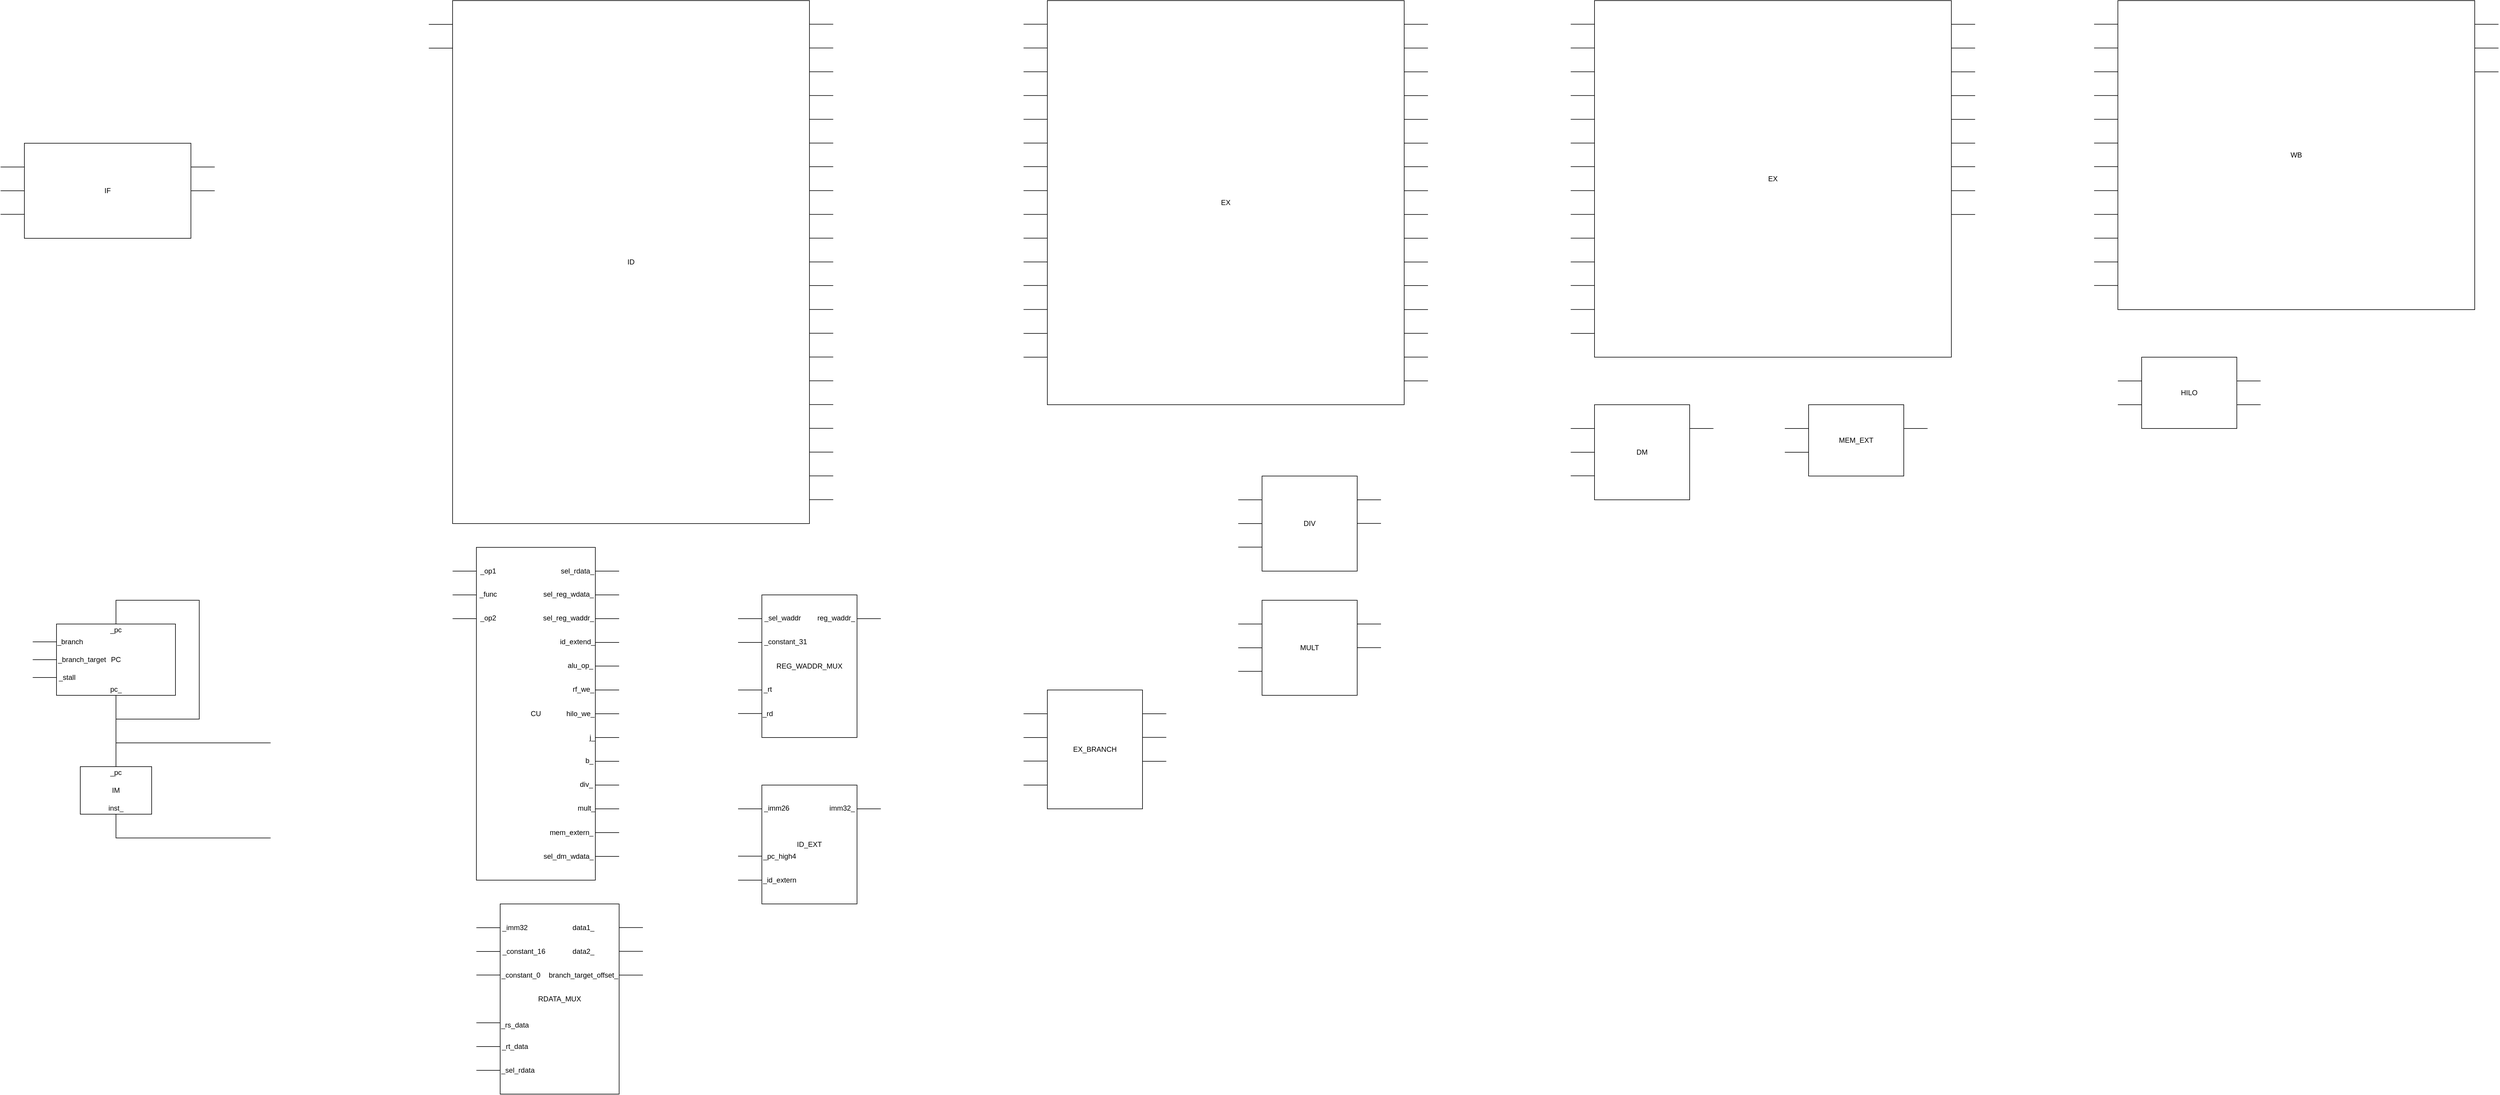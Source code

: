 <mxfile version="13.8.8" type="github"><diagram id="tMcQ2oyXICmmnyAeohTg" name="第 1 页"><mxGraphModel dx="3555" dy="2013" grid="1" gridSize="10" guides="1" tooltips="1" connect="1" arrows="1" fold="1" page="1" pageScale="1" pageWidth="827" pageHeight="1169" math="0" shadow="0"><root><mxCell id="0"/><mxCell id="1" parent="0"/><mxCell id="VwapOLV4gGoB3jgHGufy-1" value="PC" style="rounded=0;whiteSpace=wrap;html=1;" parent="1" vertex="1"><mxGeometry x="134" y="1089" width="200" height="120" as="geometry"/></mxCell><mxCell id="VwapOLV4gGoB3jgHGufy-2" value="" style="endArrow=none;html=1;entryX=0;entryY=0.25;entryDx=0;entryDy=0;" parent="1" target="VwapOLV4gGoB3jgHGufy-1" edge="1"><mxGeometry width="50" height="50" relative="1" as="geometry"><mxPoint x="94" y="1119" as="sourcePoint"/><mxPoint x="124" y="1119" as="targetPoint"/></mxGeometry></mxCell><mxCell id="VwapOLV4gGoB3jgHGufy-3" value="" style="endArrow=none;html=1;entryX=0;entryY=0.5;entryDx=0;entryDy=0;" parent="1" target="VwapOLV4gGoB3jgHGufy-1" edge="1"><mxGeometry width="50" height="50" relative="1" as="geometry"><mxPoint x="94" y="1149" as="sourcePoint"/><mxPoint x="134" y="1151.5" as="targetPoint"/></mxGeometry></mxCell><mxCell id="VwapOLV4gGoB3jgHGufy-4" value="" style="endArrow=none;html=1;entryX=0;entryY=0.75;entryDx=0;entryDy=0;" parent="1" target="VwapOLV4gGoB3jgHGufy-1" edge="1"><mxGeometry width="50" height="50" relative="1" as="geometry"><mxPoint x="94" y="1179" as="sourcePoint"/><mxPoint x="144" y="1161.5" as="targetPoint"/></mxGeometry></mxCell><mxCell id="VwapOLV4gGoB3jgHGufy-5" value="" style="endArrow=none;html=1;entryX=0.5;entryY=0;entryDx=0;entryDy=0;exitX=0.5;exitY=1;exitDx=0;exitDy=0;rounded=0;" parent="1" source="VwapOLV4gGoB3jgHGufy-1" target="VwapOLV4gGoB3jgHGufy-1" edge="1"><mxGeometry width="50" height="50" relative="1" as="geometry"><mxPoint x="114" y="1172" as="sourcePoint"/><mxPoint x="154" y="1171.5" as="targetPoint"/><Array as="points"><mxPoint x="234" y="1249"/><mxPoint x="374" y="1249"/><mxPoint x="374" y="1049"/><mxPoint x="234" y="1049"/></Array></mxGeometry></mxCell><mxCell id="VwapOLV4gGoB3jgHGufy-6" value="" style="endArrow=none;html=1;entryX=0.5;entryY=1;entryDx=0;entryDy=0;exitX=0.5;exitY=0;exitDx=0;exitDy=0;" parent="1" source="VwapOLV4gGoB3jgHGufy-7" target="VwapOLV4gGoB3jgHGufy-1" edge="1"><mxGeometry width="50" height="50" relative="1" as="geometry"><mxPoint x="229" y="1329" as="sourcePoint"/><mxPoint x="234" y="1209" as="targetPoint"/></mxGeometry></mxCell><mxCell id="VwapOLV4gGoB3jgHGufy-7" value="IM" style="rounded=0;whiteSpace=wrap;html=1;" parent="1" vertex="1"><mxGeometry x="174" y="1329" width="120" height="80" as="geometry"/></mxCell><mxCell id="VwapOLV4gGoB3jgHGufy-8" value="" style="endArrow=none;html=1;" parent="1" edge="1"><mxGeometry width="50" height="50" relative="1" as="geometry"><mxPoint x="234" y="1289" as="sourcePoint"/><mxPoint x="494" y="1289" as="targetPoint"/></mxGeometry></mxCell><mxCell id="VwapOLV4gGoB3jgHGufy-9" value="" style="endArrow=none;html=1;exitX=0.5;exitY=1;exitDx=0;exitDy=0;rounded=0;" parent="1" source="VwapOLV4gGoB3jgHGufy-7" edge="1"><mxGeometry width="50" height="50" relative="1" as="geometry"><mxPoint x="230" y="1391" as="sourcePoint"/><mxPoint x="494" y="1449" as="targetPoint"/><Array as="points"><mxPoint x="234" y="1449"/></Array></mxGeometry></mxCell><mxCell id="VwapOLV4gGoB3jgHGufy-10" value="ID" style="rounded=0;whiteSpace=wrap;html=1;" parent="1" vertex="1"><mxGeometry x="800" y="40" width="600" height="880" as="geometry"/></mxCell><mxCell id="VwapOLV4gGoB3jgHGufy-11" value="" style="endArrow=none;html=1;" parent="1" edge="1"><mxGeometry width="50" height="50" relative="1" as="geometry"><mxPoint x="1440" y="119.8" as="sourcePoint"/><mxPoint x="1400" y="119.8" as="targetPoint"/></mxGeometry></mxCell><mxCell id="VwapOLV4gGoB3jgHGufy-12" value="" style="endArrow=none;html=1;" parent="1" edge="1"><mxGeometry width="50" height="50" relative="1" as="geometry"><mxPoint x="1440" y="79.8" as="sourcePoint"/><mxPoint x="1400" y="79.8" as="targetPoint"/></mxGeometry></mxCell><mxCell id="VwapOLV4gGoB3jgHGufy-13" value="" style="endArrow=none;html=1;" parent="1" edge="1"><mxGeometry width="50" height="50" relative="1" as="geometry"><mxPoint x="1440" y="159.8" as="sourcePoint"/><mxPoint x="1400" y="159.8" as="targetPoint"/></mxGeometry></mxCell><mxCell id="VwapOLV4gGoB3jgHGufy-14" value="" style="endArrow=none;html=1;" parent="1" edge="1"><mxGeometry width="50" height="50" relative="1" as="geometry"><mxPoint x="1440" y="199.8" as="sourcePoint"/><mxPoint x="1400" y="199.8" as="targetPoint"/></mxGeometry></mxCell><mxCell id="VwapOLV4gGoB3jgHGufy-15" value="" style="endArrow=none;html=1;" parent="1" edge="1"><mxGeometry width="50" height="50" relative="1" as="geometry"><mxPoint x="1440" y="239.8" as="sourcePoint"/><mxPoint x="1400" y="239.8" as="targetPoint"/></mxGeometry></mxCell><mxCell id="VwapOLV4gGoB3jgHGufy-16" value="" style="endArrow=none;html=1;" parent="1" edge="1"><mxGeometry width="50" height="50" relative="1" as="geometry"><mxPoint x="1440" y="279.8" as="sourcePoint"/><mxPoint x="1400" y="279.8" as="targetPoint"/></mxGeometry></mxCell><mxCell id="VwapOLV4gGoB3jgHGufy-17" value="" style="endArrow=none;html=1;" parent="1" edge="1"><mxGeometry width="50" height="50" relative="1" as="geometry"><mxPoint x="1440" y="319.51" as="sourcePoint"/><mxPoint x="1400" y="319.51" as="targetPoint"/></mxGeometry></mxCell><mxCell id="VwapOLV4gGoB3jgHGufy-18" value="" style="endArrow=none;html=1;" parent="1" edge="1"><mxGeometry width="50" height="50" relative="1" as="geometry"><mxPoint x="1440" y="359.8" as="sourcePoint"/><mxPoint x="1400" y="359.8" as="targetPoint"/></mxGeometry></mxCell><mxCell id="VwapOLV4gGoB3jgHGufy-19" value="" style="endArrow=none;html=1;" parent="1" edge="1"><mxGeometry width="50" height="50" relative="1" as="geometry"><mxPoint x="1440" y="399.8" as="sourcePoint"/><mxPoint x="1400" y="399.8" as="targetPoint"/></mxGeometry></mxCell><mxCell id="VwapOLV4gGoB3jgHGufy-20" value="" style="endArrow=none;html=1;" parent="1" edge="1"><mxGeometry width="50" height="50" relative="1" as="geometry"><mxPoint x="1440" y="439.8" as="sourcePoint"/><mxPoint x="1400" y="439.8" as="targetPoint"/></mxGeometry></mxCell><mxCell id="VwapOLV4gGoB3jgHGufy-21" value="" style="endArrow=none;html=1;" parent="1" edge="1"><mxGeometry width="50" height="50" relative="1" as="geometry"><mxPoint x="1440" y="479.8" as="sourcePoint"/><mxPoint x="1400" y="479.8" as="targetPoint"/></mxGeometry></mxCell><mxCell id="VwapOLV4gGoB3jgHGufy-22" value="" style="endArrow=none;html=1;" parent="1" edge="1"><mxGeometry width="50" height="50" relative="1" as="geometry"><mxPoint x="1440" y="519.51" as="sourcePoint"/><mxPoint x="1400" y="519.51" as="targetPoint"/></mxGeometry></mxCell><mxCell id="VwapOLV4gGoB3jgHGufy-23" value="" style="endArrow=none;html=1;" parent="1" edge="1"><mxGeometry width="50" height="50" relative="1" as="geometry"><mxPoint x="1440" y="559.8" as="sourcePoint"/><mxPoint x="1400" y="559.8" as="targetPoint"/></mxGeometry></mxCell><mxCell id="VwapOLV4gGoB3jgHGufy-24" value="" style="endArrow=none;html=1;" parent="1" edge="1"><mxGeometry width="50" height="50" relative="1" as="geometry"><mxPoint x="1440" y="599.8" as="sourcePoint"/><mxPoint x="1400" y="599.8" as="targetPoint"/></mxGeometry></mxCell><mxCell id="VwapOLV4gGoB3jgHGufy-25" value="" style="endArrow=none;html=1;" parent="1" edge="1"><mxGeometry width="50" height="50" relative="1" as="geometry"><mxPoint x="1440" y="639.8" as="sourcePoint"/><mxPoint x="1400" y="639.8" as="targetPoint"/></mxGeometry></mxCell><mxCell id="VwapOLV4gGoB3jgHGufy-26" value="" style="endArrow=none;html=1;" parent="1" edge="1"><mxGeometry width="50" height="50" relative="1" as="geometry"><mxPoint x="1440" y="679.8" as="sourcePoint"/><mxPoint x="1400" y="679.8" as="targetPoint"/></mxGeometry></mxCell><mxCell id="VwapOLV4gGoB3jgHGufy-27" value="" style="endArrow=none;html=1;" parent="1" edge="1"><mxGeometry width="50" height="50" relative="1" as="geometry"><mxPoint x="1440" y="719.8" as="sourcePoint"/><mxPoint x="1400" y="719.8" as="targetPoint"/></mxGeometry></mxCell><mxCell id="VwapOLV4gGoB3jgHGufy-28" value="" style="endArrow=none;html=1;" parent="1" edge="1"><mxGeometry width="50" height="50" relative="1" as="geometry"><mxPoint x="1440" y="759.8" as="sourcePoint"/><mxPoint x="1400" y="759.8" as="targetPoint"/></mxGeometry></mxCell><mxCell id="VwapOLV4gGoB3jgHGufy-29" value="" style="endArrow=none;html=1;" parent="1" edge="1"><mxGeometry width="50" height="50" relative="1" as="geometry"><mxPoint x="1440" y="799.8" as="sourcePoint"/><mxPoint x="1400" y="799.8" as="targetPoint"/></mxGeometry></mxCell><mxCell id="VwapOLV4gGoB3jgHGufy-30" value="" style="endArrow=none;html=1;" parent="1" edge="1"><mxGeometry width="50" height="50" relative="1" as="geometry"><mxPoint x="1440" y="879.8" as="sourcePoint"/><mxPoint x="1400" y="879.8" as="targetPoint"/></mxGeometry></mxCell><mxCell id="VwapOLV4gGoB3jgHGufy-31" value="" style="endArrow=none;html=1;" parent="1" edge="1"><mxGeometry width="50" height="50" relative="1" as="geometry"><mxPoint x="1440" y="839.8" as="sourcePoint"/><mxPoint x="1400" y="839.8" as="targetPoint"/></mxGeometry></mxCell><mxCell id="VwapOLV4gGoB3jgHGufy-32" value="" style="endArrow=none;html=1;" parent="1" edge="1"><mxGeometry width="50" height="50" relative="1" as="geometry"><mxPoint x="800" y="80.0" as="sourcePoint"/><mxPoint x="760" y="80.0" as="targetPoint"/></mxGeometry></mxCell><mxCell id="VwapOLV4gGoB3jgHGufy-33" value="" style="endArrow=none;html=1;" parent="1" edge="1"><mxGeometry width="50" height="50" relative="1" as="geometry"><mxPoint x="800" y="120.0" as="sourcePoint"/><mxPoint x="760" y="120.0" as="targetPoint"/></mxGeometry></mxCell><mxCell id="VwapOLV4gGoB3jgHGufy-34" value="CU" style="rounded=0;whiteSpace=wrap;html=1;" parent="1" vertex="1"><mxGeometry x="840" y="960" width="200" height="560" as="geometry"/></mxCell><mxCell id="VwapOLV4gGoB3jgHGufy-35" value="" style="endArrow=none;html=1;" parent="1" edge="1"><mxGeometry width="50" height="50" relative="1" as="geometry"><mxPoint x="1080" y="1000.0" as="sourcePoint"/><mxPoint x="1040" y="1000.0" as="targetPoint"/></mxGeometry></mxCell><mxCell id="VwapOLV4gGoB3jgHGufy-36" value="" style="endArrow=none;html=1;" parent="1" edge="1"><mxGeometry width="50" height="50" relative="1" as="geometry"><mxPoint x="840" y="1000.0" as="sourcePoint"/><mxPoint x="800" y="1000.0" as="targetPoint"/></mxGeometry></mxCell><mxCell id="VwapOLV4gGoB3jgHGufy-37" value="" style="endArrow=none;html=1;" parent="1" edge="1"><mxGeometry width="50" height="50" relative="1" as="geometry"><mxPoint x="840" y="1040.0" as="sourcePoint"/><mxPoint x="800" y="1040.0" as="targetPoint"/></mxGeometry></mxCell><mxCell id="VwapOLV4gGoB3jgHGufy-38" value="" style="endArrow=none;html=1;" parent="1" edge="1"><mxGeometry width="50" height="50" relative="1" as="geometry"><mxPoint x="840" y="1080.0" as="sourcePoint"/><mxPoint x="800" y="1080.0" as="targetPoint"/></mxGeometry></mxCell><mxCell id="VwapOLV4gGoB3jgHGufy-39" value="" style="endArrow=none;html=1;" parent="1" edge="1"><mxGeometry width="50" height="50" relative="1" as="geometry"><mxPoint x="1080" y="1040.0" as="sourcePoint"/><mxPoint x="1040" y="1040.0" as="targetPoint"/></mxGeometry></mxCell><mxCell id="VwapOLV4gGoB3jgHGufy-40" value="" style="endArrow=none;html=1;" parent="1" edge="1"><mxGeometry width="50" height="50" relative="1" as="geometry"><mxPoint x="1080" y="1080.0" as="sourcePoint"/><mxPoint x="1040" y="1080.0" as="targetPoint"/></mxGeometry></mxCell><mxCell id="VwapOLV4gGoB3jgHGufy-41" value="" style="endArrow=none;html=1;" parent="1" edge="1"><mxGeometry width="50" height="50" relative="1" as="geometry"><mxPoint x="1080" y="1120.0" as="sourcePoint"/><mxPoint x="1040" y="1120.0" as="targetPoint"/></mxGeometry></mxCell><mxCell id="VwapOLV4gGoB3jgHGufy-42" value="" style="endArrow=none;html=1;" parent="1" edge="1"><mxGeometry width="50" height="50" relative="1" as="geometry"><mxPoint x="1080" y="1159.76" as="sourcePoint"/><mxPoint x="1040" y="1159.76" as="targetPoint"/></mxGeometry></mxCell><mxCell id="VwapOLV4gGoB3jgHGufy-43" value="" style="endArrow=none;html=1;" parent="1" edge="1"><mxGeometry width="50" height="50" relative="1" as="geometry"><mxPoint x="1080" y="1200.0" as="sourcePoint"/><mxPoint x="1040" y="1200.0" as="targetPoint"/></mxGeometry></mxCell><mxCell id="VwapOLV4gGoB3jgHGufy-44" value="" style="endArrow=none;html=1;" parent="1" edge="1"><mxGeometry width="50" height="50" relative="1" as="geometry"><mxPoint x="1080" y="1240.0" as="sourcePoint"/><mxPoint x="1040" y="1240.0" as="targetPoint"/></mxGeometry></mxCell><mxCell id="VwapOLV4gGoB3jgHGufy-45" value="" style="endArrow=none;html=1;" parent="1" edge="1"><mxGeometry width="50" height="50" relative="1" as="geometry"><mxPoint x="1080" y="1280.0" as="sourcePoint"/><mxPoint x="1040" y="1280.0" as="targetPoint"/></mxGeometry></mxCell><mxCell id="VwapOLV4gGoB3jgHGufy-46" value="" style="endArrow=none;html=1;" parent="1" edge="1"><mxGeometry width="50" height="50" relative="1" as="geometry"><mxPoint x="1080" y="1320.0" as="sourcePoint"/><mxPoint x="1040" y="1320.0" as="targetPoint"/></mxGeometry></mxCell><mxCell id="VwapOLV4gGoB3jgHGufy-47" value="" style="endArrow=none;html=1;" parent="1" edge="1"><mxGeometry width="50" height="50" relative="1" as="geometry"><mxPoint x="1080" y="1360.0" as="sourcePoint"/><mxPoint x="1040" y="1360.0" as="targetPoint"/></mxGeometry></mxCell><mxCell id="VwapOLV4gGoB3jgHGufy-48" value="" style="endArrow=none;html=1;" parent="1" edge="1"><mxGeometry width="50" height="50" relative="1" as="geometry"><mxPoint x="1080" y="1400.0" as="sourcePoint"/><mxPoint x="1040" y="1400.0" as="targetPoint"/></mxGeometry></mxCell><mxCell id="VwapOLV4gGoB3jgHGufy-49" value="" style="endArrow=none;html=1;" parent="1" edge="1"><mxGeometry width="50" height="50" relative="1" as="geometry"><mxPoint x="1080" y="1440.0" as="sourcePoint"/><mxPoint x="1040" y="1440.0" as="targetPoint"/></mxGeometry></mxCell><mxCell id="VwapOLV4gGoB3jgHGufy-50" value="" style="endArrow=none;html=1;" parent="1" edge="1"><mxGeometry width="50" height="50" relative="1" as="geometry"><mxPoint x="1080" y="1480.0" as="sourcePoint"/><mxPoint x="1040" y="1480.0" as="targetPoint"/></mxGeometry></mxCell><mxCell id="VwapOLV4gGoB3jgHGufy-51" value="REG_WADDR_MUX" style="rounded=0;whiteSpace=wrap;html=1;" parent="1" vertex="1"><mxGeometry x="1320" y="1040" width="160" height="240" as="geometry"/></mxCell><mxCell id="VwapOLV4gGoB3jgHGufy-52" value="" style="endArrow=none;html=1;" parent="1" edge="1"><mxGeometry width="50" height="50" relative="1" as="geometry"><mxPoint x="1320" y="1080.0" as="sourcePoint"/><mxPoint x="1280" y="1080.0" as="targetPoint"/></mxGeometry></mxCell><mxCell id="VwapOLV4gGoB3jgHGufy-53" value="" style="endArrow=none;html=1;" parent="1" edge="1"><mxGeometry width="50" height="50" relative="1" as="geometry"><mxPoint x="1320" y="1200.0" as="sourcePoint"/><mxPoint x="1280" y="1200.0" as="targetPoint"/></mxGeometry></mxCell><mxCell id="VwapOLV4gGoB3jgHGufy-54" value="" style="endArrow=none;html=1;" parent="1" edge="1"><mxGeometry width="50" height="50" relative="1" as="geometry"><mxPoint x="1320" y="1239.66" as="sourcePoint"/><mxPoint x="1280" y="1239.66" as="targetPoint"/></mxGeometry></mxCell><mxCell id="VwapOLV4gGoB3jgHGufy-55" value="" style="endArrow=none;html=1;" parent="1" edge="1"><mxGeometry width="50" height="50" relative="1" as="geometry"><mxPoint x="1320" y="1120.0" as="sourcePoint"/><mxPoint x="1280" y="1120.0" as="targetPoint"/></mxGeometry></mxCell><mxCell id="VwapOLV4gGoB3jgHGufy-56" value="" style="endArrow=none;html=1;" parent="1" edge="1"><mxGeometry width="50" height="50" relative="1" as="geometry"><mxPoint x="1520" y="1080.0" as="sourcePoint"/><mxPoint x="1480" y="1080.0" as="targetPoint"/></mxGeometry></mxCell><mxCell id="VwapOLV4gGoB3jgHGufy-57" value="ID_EXT" style="rounded=0;whiteSpace=wrap;html=1;" parent="1" vertex="1"><mxGeometry x="1320" y="1360" width="160" height="200" as="geometry"/></mxCell><mxCell id="VwapOLV4gGoB3jgHGufy-58" value="" style="endArrow=none;html=1;" parent="1" edge="1"><mxGeometry width="50" height="50" relative="1" as="geometry"><mxPoint x="1320" y="1400" as="sourcePoint"/><mxPoint x="1280" y="1400" as="targetPoint"/></mxGeometry></mxCell><mxCell id="VwapOLV4gGoB3jgHGufy-59" value="" style="endArrow=none;html=1;" parent="1" edge="1"><mxGeometry width="50" height="50" relative="1" as="geometry"><mxPoint x="1320" y="1520" as="sourcePoint"/><mxPoint x="1280" y="1520" as="targetPoint"/></mxGeometry></mxCell><mxCell id="VwapOLV4gGoB3jgHGufy-60" value="" style="endArrow=none;html=1;" parent="1" edge="1"><mxGeometry width="50" height="50" relative="1" as="geometry"><mxPoint x="1320" y="1479.66" as="sourcePoint"/><mxPoint x="1280" y="1479.66" as="targetPoint"/></mxGeometry></mxCell><mxCell id="VwapOLV4gGoB3jgHGufy-61" value="" style="endArrow=none;html=1;" parent="1" edge="1"><mxGeometry width="50" height="50" relative="1" as="geometry"><mxPoint x="1520" y="1400" as="sourcePoint"/><mxPoint x="1480" y="1400" as="targetPoint"/></mxGeometry></mxCell><mxCell id="VwapOLV4gGoB3jgHGufy-62" value="RDATA_MUX" style="rounded=0;whiteSpace=wrap;html=1;" parent="1" vertex="1"><mxGeometry x="880" y="1560" width="200" height="320" as="geometry"/></mxCell><mxCell id="VwapOLV4gGoB3jgHGufy-63" value="" style="endArrow=none;html=1;" parent="1" edge="1"><mxGeometry width="50" height="50" relative="1" as="geometry"><mxPoint x="880" y="1600" as="sourcePoint"/><mxPoint x="840" y="1600" as="targetPoint"/></mxGeometry></mxCell><mxCell id="VwapOLV4gGoB3jgHGufy-64" value="" style="endArrow=none;html=1;" parent="1" edge="1"><mxGeometry width="50" height="50" relative="1" as="geometry"><mxPoint x="880" y="1679.58" as="sourcePoint"/><mxPoint x="840" y="1679.58" as="targetPoint"/></mxGeometry></mxCell><mxCell id="VwapOLV4gGoB3jgHGufy-65" value="" style="endArrow=none;html=1;" parent="1" edge="1"><mxGeometry width="50" height="50" relative="1" as="geometry"><mxPoint x="880" y="1640" as="sourcePoint"/><mxPoint x="840" y="1640" as="targetPoint"/></mxGeometry></mxCell><mxCell id="VwapOLV4gGoB3jgHGufy-66" value="" style="endArrow=none;html=1;" parent="1" edge="1"><mxGeometry width="50" height="50" relative="1" as="geometry"><mxPoint x="1120" y="1599.71" as="sourcePoint"/><mxPoint x="1080" y="1599.71" as="targetPoint"/></mxGeometry></mxCell><mxCell id="VwapOLV4gGoB3jgHGufy-68" value="" style="endArrow=none;html=1;" parent="1" edge="1"><mxGeometry width="50" height="50" relative="1" as="geometry"><mxPoint x="880" y="1760.0" as="sourcePoint"/><mxPoint x="840" y="1760.0" as="targetPoint"/></mxGeometry></mxCell><mxCell id="VwapOLV4gGoB3jgHGufy-69" value="" style="endArrow=none;html=1;" parent="1" edge="1"><mxGeometry width="50" height="50" relative="1" as="geometry"><mxPoint x="880" y="1800" as="sourcePoint"/><mxPoint x="840" y="1800" as="targetPoint"/></mxGeometry></mxCell><mxCell id="VwapOLV4gGoB3jgHGufy-70" value="" style="endArrow=none;html=1;" parent="1" edge="1"><mxGeometry width="50" height="50" relative="1" as="geometry"><mxPoint x="880" y="1840" as="sourcePoint"/><mxPoint x="840" y="1840" as="targetPoint"/></mxGeometry></mxCell><mxCell id="VwapOLV4gGoB3jgHGufy-71" value="" style="endArrow=none;html=1;" parent="1" edge="1"><mxGeometry width="50" height="50" relative="1" as="geometry"><mxPoint x="1120" y="1639.71" as="sourcePoint"/><mxPoint x="1080" y="1639.71" as="targetPoint"/></mxGeometry></mxCell><mxCell id="VwapOLV4gGoB3jgHGufy-72" value="" style="endArrow=none;html=1;" parent="1" edge="1"><mxGeometry width="50" height="50" relative="1" as="geometry"><mxPoint x="1120" y="1679.71" as="sourcePoint"/><mxPoint x="1080" y="1679.71" as="targetPoint"/></mxGeometry></mxCell><mxCell id="VwapOLV4gGoB3jgHGufy-73" value="IF" style="rounded=0;whiteSpace=wrap;html=1;" parent="1" vertex="1"><mxGeometry x="80" y="280" width="280" height="160" as="geometry"/></mxCell><mxCell id="VwapOLV4gGoB3jgHGufy-74" value="" style="endArrow=none;html=1;" parent="1" edge="1"><mxGeometry width="50" height="50" relative="1" as="geometry"><mxPoint x="80" y="320" as="sourcePoint"/><mxPoint x="40" y="320" as="targetPoint"/></mxGeometry></mxCell><mxCell id="VwapOLV4gGoB3jgHGufy-75" value="" style="endArrow=none;html=1;" parent="1" edge="1"><mxGeometry width="50" height="50" relative="1" as="geometry"><mxPoint x="80" y="399.58" as="sourcePoint"/><mxPoint x="40" y="399.58" as="targetPoint"/></mxGeometry></mxCell><mxCell id="VwapOLV4gGoB3jgHGufy-76" value="" style="endArrow=none;html=1;" parent="1" edge="1"><mxGeometry width="50" height="50" relative="1" as="geometry"><mxPoint x="80" y="360" as="sourcePoint"/><mxPoint x="40" y="360" as="targetPoint"/></mxGeometry></mxCell><mxCell id="VwapOLV4gGoB3jgHGufy-77" value="" style="endArrow=none;html=1;" parent="1" edge="1"><mxGeometry width="50" height="50" relative="1" as="geometry"><mxPoint x="400" y="320" as="sourcePoint"/><mxPoint x="360" y="320" as="targetPoint"/></mxGeometry></mxCell><mxCell id="VwapOLV4gGoB3jgHGufy-78" value="" style="endArrow=none;html=1;" parent="1" edge="1"><mxGeometry width="50" height="50" relative="1" as="geometry"><mxPoint x="400" y="360" as="sourcePoint"/><mxPoint x="360" y="360" as="targetPoint"/></mxGeometry></mxCell><mxCell id="VwapOLV4gGoB3jgHGufy-79" value="EX" style="rounded=0;whiteSpace=wrap;html=1;" parent="1" vertex="1"><mxGeometry x="1800" y="40" width="600" height="680" as="geometry"/></mxCell><mxCell id="VwapOLV4gGoB3jgHGufy-80" value="" style="endArrow=none;html=1;" parent="1" edge="1"><mxGeometry width="50" height="50" relative="1" as="geometry"><mxPoint x="2440" y="119.83" as="sourcePoint"/><mxPoint x="2400" y="119.83" as="targetPoint"/></mxGeometry></mxCell><mxCell id="VwapOLV4gGoB3jgHGufy-81" value="" style="endArrow=none;html=1;" parent="1" edge="1"><mxGeometry width="50" height="50" relative="1" as="geometry"><mxPoint x="2440" y="79.83" as="sourcePoint"/><mxPoint x="2400" y="79.83" as="targetPoint"/></mxGeometry></mxCell><mxCell id="VwapOLV4gGoB3jgHGufy-82" value="" style="endArrow=none;html=1;" parent="1" edge="1"><mxGeometry width="50" height="50" relative="1" as="geometry"><mxPoint x="2440" y="159.83" as="sourcePoint"/><mxPoint x="2400" y="159.83" as="targetPoint"/></mxGeometry></mxCell><mxCell id="VwapOLV4gGoB3jgHGufy-83" value="" style="endArrow=none;html=1;" parent="1" edge="1"><mxGeometry width="50" height="50" relative="1" as="geometry"><mxPoint x="2440" y="199.83" as="sourcePoint"/><mxPoint x="2400" y="199.83" as="targetPoint"/></mxGeometry></mxCell><mxCell id="VwapOLV4gGoB3jgHGufy-84" value="" style="endArrow=none;html=1;" parent="1" edge="1"><mxGeometry width="50" height="50" relative="1" as="geometry"><mxPoint x="2440" y="239.83" as="sourcePoint"/><mxPoint x="2400" y="239.83" as="targetPoint"/></mxGeometry></mxCell><mxCell id="VwapOLV4gGoB3jgHGufy-85" value="" style="endArrow=none;html=1;" parent="1" edge="1"><mxGeometry width="50" height="50" relative="1" as="geometry"><mxPoint x="2440" y="279.83" as="sourcePoint"/><mxPoint x="2400" y="279.83" as="targetPoint"/></mxGeometry></mxCell><mxCell id="VwapOLV4gGoB3jgHGufy-86" value="" style="endArrow=none;html=1;" parent="1" edge="1"><mxGeometry width="50" height="50" relative="1" as="geometry"><mxPoint x="2440" y="319.54" as="sourcePoint"/><mxPoint x="2400" y="319.54" as="targetPoint"/></mxGeometry></mxCell><mxCell id="VwapOLV4gGoB3jgHGufy-87" value="" style="endArrow=none;html=1;" parent="1" edge="1"><mxGeometry width="50" height="50" relative="1" as="geometry"><mxPoint x="2440" y="359.83" as="sourcePoint"/><mxPoint x="2400" y="359.83" as="targetPoint"/></mxGeometry></mxCell><mxCell id="VwapOLV4gGoB3jgHGufy-88" value="" style="endArrow=none;html=1;" parent="1" edge="1"><mxGeometry width="50" height="50" relative="1" as="geometry"><mxPoint x="2440" y="399.83" as="sourcePoint"/><mxPoint x="2400" y="399.83" as="targetPoint"/></mxGeometry></mxCell><mxCell id="VwapOLV4gGoB3jgHGufy-89" value="" style="endArrow=none;html=1;" parent="1" edge="1"><mxGeometry width="50" height="50" relative="1" as="geometry"><mxPoint x="2440" y="439.83" as="sourcePoint"/><mxPoint x="2400" y="439.83" as="targetPoint"/></mxGeometry></mxCell><mxCell id="VwapOLV4gGoB3jgHGufy-90" value="" style="endArrow=none;html=1;" parent="1" edge="1"><mxGeometry width="50" height="50" relative="1" as="geometry"><mxPoint x="2440" y="479.83" as="sourcePoint"/><mxPoint x="2400" y="479.83" as="targetPoint"/></mxGeometry></mxCell><mxCell id="VwapOLV4gGoB3jgHGufy-91" value="" style="endArrow=none;html=1;" parent="1" edge="1"><mxGeometry width="50" height="50" relative="1" as="geometry"><mxPoint x="2440" y="519.54" as="sourcePoint"/><mxPoint x="2400" y="519.54" as="targetPoint"/></mxGeometry></mxCell><mxCell id="VwapOLV4gGoB3jgHGufy-92" value="" style="endArrow=none;html=1;" parent="1" edge="1"><mxGeometry width="50" height="50" relative="1" as="geometry"><mxPoint x="2440" y="559.83" as="sourcePoint"/><mxPoint x="2400" y="559.83" as="targetPoint"/></mxGeometry></mxCell><mxCell id="VwapOLV4gGoB3jgHGufy-93" value="" style="endArrow=none;html=1;" parent="1" edge="1"><mxGeometry width="50" height="50" relative="1" as="geometry"><mxPoint x="2440" y="599.83" as="sourcePoint"/><mxPoint x="2400" y="599.83" as="targetPoint"/></mxGeometry></mxCell><mxCell id="VwapOLV4gGoB3jgHGufy-94" value="" style="endArrow=none;html=1;" parent="1" edge="1"><mxGeometry width="50" height="50" relative="1" as="geometry"><mxPoint x="2440" y="639.83" as="sourcePoint"/><mxPoint x="2400" y="639.83" as="targetPoint"/></mxGeometry></mxCell><mxCell id="VwapOLV4gGoB3jgHGufy-95" value="" style="endArrow=none;html=1;" parent="1" edge="1"><mxGeometry width="50" height="50" relative="1" as="geometry"><mxPoint x="2440" y="679.83" as="sourcePoint"/><mxPoint x="2400" y="679.83" as="targetPoint"/></mxGeometry></mxCell><mxCell id="VwapOLV4gGoB3jgHGufy-96" value="" style="endArrow=none;html=1;" parent="1" edge="1"><mxGeometry width="50" height="50" relative="1" as="geometry"><mxPoint x="1800" y="119.71" as="sourcePoint"/><mxPoint x="1760" y="119.71" as="targetPoint"/></mxGeometry></mxCell><mxCell id="VwapOLV4gGoB3jgHGufy-97" value="" style="endArrow=none;html=1;" parent="1" edge="1"><mxGeometry width="50" height="50" relative="1" as="geometry"><mxPoint x="1800" y="79.71" as="sourcePoint"/><mxPoint x="1760" y="79.71" as="targetPoint"/></mxGeometry></mxCell><mxCell id="VwapOLV4gGoB3jgHGufy-98" value="" style="endArrow=none;html=1;" parent="1" edge="1"><mxGeometry width="50" height="50" relative="1" as="geometry"><mxPoint x="1800" y="159.71" as="sourcePoint"/><mxPoint x="1760" y="159.71" as="targetPoint"/></mxGeometry></mxCell><mxCell id="VwapOLV4gGoB3jgHGufy-99" value="" style="endArrow=none;html=1;" parent="1" edge="1"><mxGeometry width="50" height="50" relative="1" as="geometry"><mxPoint x="1800" y="199.71" as="sourcePoint"/><mxPoint x="1760" y="199.71" as="targetPoint"/></mxGeometry></mxCell><mxCell id="VwapOLV4gGoB3jgHGufy-100" value="" style="endArrow=none;html=1;" parent="1" edge="1"><mxGeometry width="50" height="50" relative="1" as="geometry"><mxPoint x="1800" y="239.71" as="sourcePoint"/><mxPoint x="1760" y="239.71" as="targetPoint"/></mxGeometry></mxCell><mxCell id="VwapOLV4gGoB3jgHGufy-101" value="" style="endArrow=none;html=1;" parent="1" edge="1"><mxGeometry width="50" height="50" relative="1" as="geometry"><mxPoint x="1800" y="279.71" as="sourcePoint"/><mxPoint x="1760" y="279.71" as="targetPoint"/></mxGeometry></mxCell><mxCell id="VwapOLV4gGoB3jgHGufy-102" value="" style="endArrow=none;html=1;" parent="1" edge="1"><mxGeometry width="50" height="50" relative="1" as="geometry"><mxPoint x="1800" y="319.42" as="sourcePoint"/><mxPoint x="1760" y="319.42" as="targetPoint"/></mxGeometry></mxCell><mxCell id="VwapOLV4gGoB3jgHGufy-103" value="" style="endArrow=none;html=1;" parent="1" edge="1"><mxGeometry width="50" height="50" relative="1" as="geometry"><mxPoint x="1800" y="359.71" as="sourcePoint"/><mxPoint x="1760" y="359.71" as="targetPoint"/></mxGeometry></mxCell><mxCell id="VwapOLV4gGoB3jgHGufy-104" value="" style="endArrow=none;html=1;" parent="1" edge="1"><mxGeometry width="50" height="50" relative="1" as="geometry"><mxPoint x="1800" y="399.71" as="sourcePoint"/><mxPoint x="1760" y="399.71" as="targetPoint"/></mxGeometry></mxCell><mxCell id="VwapOLV4gGoB3jgHGufy-105" value="" style="endArrow=none;html=1;" parent="1" edge="1"><mxGeometry width="50" height="50" relative="1" as="geometry"><mxPoint x="1800" y="439.71" as="sourcePoint"/><mxPoint x="1760" y="439.71" as="targetPoint"/></mxGeometry></mxCell><mxCell id="VwapOLV4gGoB3jgHGufy-106" value="" style="endArrow=none;html=1;" parent="1" edge="1"><mxGeometry width="50" height="50" relative="1" as="geometry"><mxPoint x="1800" y="479.71" as="sourcePoint"/><mxPoint x="1760" y="479.71" as="targetPoint"/></mxGeometry></mxCell><mxCell id="VwapOLV4gGoB3jgHGufy-107" value="" style="endArrow=none;html=1;" parent="1" edge="1"><mxGeometry width="50" height="50" relative="1" as="geometry"><mxPoint x="1800" y="519.42" as="sourcePoint"/><mxPoint x="1760" y="519.42" as="targetPoint"/></mxGeometry></mxCell><mxCell id="VwapOLV4gGoB3jgHGufy-108" value="" style="endArrow=none;html=1;" parent="1" edge="1"><mxGeometry width="50" height="50" relative="1" as="geometry"><mxPoint x="1800" y="559.71" as="sourcePoint"/><mxPoint x="1760" y="559.71" as="targetPoint"/></mxGeometry></mxCell><mxCell id="VwapOLV4gGoB3jgHGufy-109" value="" style="endArrow=none;html=1;" parent="1" edge="1"><mxGeometry width="50" height="50" relative="1" as="geometry"><mxPoint x="1800" y="600.0" as="sourcePoint"/><mxPoint x="1760" y="600.0" as="targetPoint"/></mxGeometry></mxCell><mxCell id="VwapOLV4gGoB3jgHGufy-110" value="" style="endArrow=none;html=1;" parent="1" edge="1"><mxGeometry width="50" height="50" relative="1" as="geometry"><mxPoint x="1800" y="640.0" as="sourcePoint"/><mxPoint x="1760" y="640.0" as="targetPoint"/></mxGeometry></mxCell><mxCell id="VwapOLV4gGoB3jgHGufy-111" value="DM" style="rounded=0;whiteSpace=wrap;html=1;" parent="1" vertex="1"><mxGeometry x="2720" y="720" width="160" height="160" as="geometry"/></mxCell><mxCell id="VwapOLV4gGoB3jgHGufy-112" value="" style="endArrow=none;html=1;" parent="1" edge="1"><mxGeometry width="50" height="50" relative="1" as="geometry"><mxPoint x="2720" y="760" as="sourcePoint"/><mxPoint x="2680" y="760" as="targetPoint"/></mxGeometry></mxCell><mxCell id="VwapOLV4gGoB3jgHGufy-113" value="" style="endArrow=none;html=1;" parent="1" edge="1"><mxGeometry width="50" height="50" relative="1" as="geometry"><mxPoint x="2720" y="839.58" as="sourcePoint"/><mxPoint x="2680" y="839.58" as="targetPoint"/></mxGeometry></mxCell><mxCell id="VwapOLV4gGoB3jgHGufy-114" value="" style="endArrow=none;html=1;" parent="1" edge="1"><mxGeometry width="50" height="50" relative="1" as="geometry"><mxPoint x="2720" y="800" as="sourcePoint"/><mxPoint x="2680" y="800" as="targetPoint"/></mxGeometry></mxCell><mxCell id="VwapOLV4gGoB3jgHGufy-115" value="" style="endArrow=none;html=1;" parent="1" edge="1"><mxGeometry width="50" height="50" relative="1" as="geometry"><mxPoint x="2920" y="760" as="sourcePoint"/><mxPoint x="2880" y="760" as="targetPoint"/></mxGeometry></mxCell><mxCell id="VwapOLV4gGoB3jgHGufy-116" value="DIV" style="rounded=0;whiteSpace=wrap;html=1;" parent="1" vertex="1"><mxGeometry x="2161" y="840" width="160" height="160" as="geometry"/></mxCell><mxCell id="VwapOLV4gGoB3jgHGufy-117" value="" style="endArrow=none;html=1;" parent="1" edge="1"><mxGeometry width="50" height="50" relative="1" as="geometry"><mxPoint x="2161" y="880" as="sourcePoint"/><mxPoint x="2121" y="880" as="targetPoint"/></mxGeometry></mxCell><mxCell id="VwapOLV4gGoB3jgHGufy-118" value="" style="endArrow=none;html=1;" parent="1" edge="1"><mxGeometry width="50" height="50" relative="1" as="geometry"><mxPoint x="2161" y="959.58" as="sourcePoint"/><mxPoint x="2121" y="959.58" as="targetPoint"/></mxGeometry></mxCell><mxCell id="VwapOLV4gGoB3jgHGufy-119" value="" style="endArrow=none;html=1;" parent="1" edge="1"><mxGeometry width="50" height="50" relative="1" as="geometry"><mxPoint x="2161" y="920" as="sourcePoint"/><mxPoint x="2121" y="920" as="targetPoint"/></mxGeometry></mxCell><mxCell id="VwapOLV4gGoB3jgHGufy-120" value="" style="endArrow=none;html=1;" parent="1" edge="1"><mxGeometry width="50" height="50" relative="1" as="geometry"><mxPoint x="2361" y="880" as="sourcePoint"/><mxPoint x="2321" y="880" as="targetPoint"/></mxGeometry></mxCell><mxCell id="VwapOLV4gGoB3jgHGufy-121" value="" style="endArrow=none;html=1;" parent="1" edge="1"><mxGeometry width="50" height="50" relative="1" as="geometry"><mxPoint x="2361" y="919.8" as="sourcePoint"/><mxPoint x="2321" y="919.8" as="targetPoint"/></mxGeometry></mxCell><mxCell id="VwapOLV4gGoB3jgHGufy-122" value="MULT" style="rounded=0;whiteSpace=wrap;html=1;" parent="1" vertex="1"><mxGeometry x="2161" y="1049" width="160" height="160" as="geometry"/></mxCell><mxCell id="VwapOLV4gGoB3jgHGufy-123" value="" style="endArrow=none;html=1;" parent="1" edge="1"><mxGeometry width="50" height="50" relative="1" as="geometry"><mxPoint x="2161" y="1089" as="sourcePoint"/><mxPoint x="2121" y="1089" as="targetPoint"/></mxGeometry></mxCell><mxCell id="VwapOLV4gGoB3jgHGufy-124" value="" style="endArrow=none;html=1;" parent="1" edge="1"><mxGeometry width="50" height="50" relative="1" as="geometry"><mxPoint x="2161" y="1168.58" as="sourcePoint"/><mxPoint x="2121" y="1168.58" as="targetPoint"/></mxGeometry></mxCell><mxCell id="VwapOLV4gGoB3jgHGufy-125" value="" style="endArrow=none;html=1;" parent="1" edge="1"><mxGeometry width="50" height="50" relative="1" as="geometry"><mxPoint x="2161" y="1129" as="sourcePoint"/><mxPoint x="2121" y="1129" as="targetPoint"/></mxGeometry></mxCell><mxCell id="VwapOLV4gGoB3jgHGufy-126" value="" style="endArrow=none;html=1;" parent="1" edge="1"><mxGeometry width="50" height="50" relative="1" as="geometry"><mxPoint x="2361" y="1089" as="sourcePoint"/><mxPoint x="2321" y="1089" as="targetPoint"/></mxGeometry></mxCell><mxCell id="VwapOLV4gGoB3jgHGufy-127" value="" style="endArrow=none;html=1;" parent="1" edge="1"><mxGeometry width="50" height="50" relative="1" as="geometry"><mxPoint x="2361" y="1128.8" as="sourcePoint"/><mxPoint x="2321" y="1128.8" as="targetPoint"/></mxGeometry></mxCell><mxCell id="VwapOLV4gGoB3jgHGufy-128" value="EX_BRANCH" style="rounded=0;whiteSpace=wrap;html=1;" parent="1" vertex="1"><mxGeometry x="1800" y="1200" width="160" height="200" as="geometry"/></mxCell><mxCell id="VwapOLV4gGoB3jgHGufy-129" value="" style="endArrow=none;html=1;" parent="1" edge="1"><mxGeometry width="50" height="50" relative="1" as="geometry"><mxPoint x="1800" y="1240" as="sourcePoint"/><mxPoint x="1760" y="1240" as="targetPoint"/></mxGeometry></mxCell><mxCell id="VwapOLV4gGoB3jgHGufy-130" value="" style="endArrow=none;html=1;" parent="1" edge="1"><mxGeometry width="50" height="50" relative="1" as="geometry"><mxPoint x="1800" y="1319.58" as="sourcePoint"/><mxPoint x="1760" y="1319.58" as="targetPoint"/></mxGeometry></mxCell><mxCell id="VwapOLV4gGoB3jgHGufy-131" value="" style="endArrow=none;html=1;" parent="1" edge="1"><mxGeometry width="50" height="50" relative="1" as="geometry"><mxPoint x="1800" y="1280" as="sourcePoint"/><mxPoint x="1760" y="1280" as="targetPoint"/></mxGeometry></mxCell><mxCell id="VwapOLV4gGoB3jgHGufy-132" value="" style="endArrow=none;html=1;" parent="1" edge="1"><mxGeometry width="50" height="50" relative="1" as="geometry"><mxPoint x="2000" y="1240" as="sourcePoint"/><mxPoint x="1960" y="1240" as="targetPoint"/></mxGeometry></mxCell><mxCell id="VwapOLV4gGoB3jgHGufy-133" value="" style="endArrow=none;html=1;" parent="1" edge="1"><mxGeometry width="50" height="50" relative="1" as="geometry"><mxPoint x="2000" y="1279.8" as="sourcePoint"/><mxPoint x="1960" y="1279.8" as="targetPoint"/></mxGeometry></mxCell><mxCell id="VwapOLV4gGoB3jgHGufy-134" value="" style="endArrow=none;html=1;" parent="1" edge="1"><mxGeometry width="50" height="50" relative="1" as="geometry"><mxPoint x="1800" y="1360.0" as="sourcePoint"/><mxPoint x="1760" y="1360.0" as="targetPoint"/></mxGeometry></mxCell><mxCell id="VwapOLV4gGoB3jgHGufy-135" value="" style="endArrow=none;html=1;" parent="1" edge="1"><mxGeometry width="50" height="50" relative="1" as="geometry"><mxPoint x="2000" y="1320.0" as="sourcePoint"/><mxPoint x="1960" y="1320.0" as="targetPoint"/></mxGeometry></mxCell><mxCell id="VwapOLV4gGoB3jgHGufy-136" value="EX" style="rounded=0;whiteSpace=wrap;html=1;" parent="1" vertex="1"><mxGeometry x="2720" y="40" width="600" height="600" as="geometry"/></mxCell><mxCell id="VwapOLV4gGoB3jgHGufy-137" value="" style="endArrow=none;html=1;" parent="1" edge="1"><mxGeometry width="50" height="50" relative="1" as="geometry"><mxPoint x="3360" y="119.83" as="sourcePoint"/><mxPoint x="3320" y="119.83" as="targetPoint"/></mxGeometry></mxCell><mxCell id="VwapOLV4gGoB3jgHGufy-138" value="" style="endArrow=none;html=1;" parent="1" edge="1"><mxGeometry width="50" height="50" relative="1" as="geometry"><mxPoint x="3360" y="79.83" as="sourcePoint"/><mxPoint x="3320" y="79.83" as="targetPoint"/></mxGeometry></mxCell><mxCell id="VwapOLV4gGoB3jgHGufy-139" value="" style="endArrow=none;html=1;" parent="1" edge="1"><mxGeometry width="50" height="50" relative="1" as="geometry"><mxPoint x="3360" y="159.83" as="sourcePoint"/><mxPoint x="3320" y="159.83" as="targetPoint"/></mxGeometry></mxCell><mxCell id="VwapOLV4gGoB3jgHGufy-140" value="" style="endArrow=none;html=1;" parent="1" edge="1"><mxGeometry width="50" height="50" relative="1" as="geometry"><mxPoint x="3360" y="199.83" as="sourcePoint"/><mxPoint x="3320" y="199.83" as="targetPoint"/></mxGeometry></mxCell><mxCell id="VwapOLV4gGoB3jgHGufy-141" value="" style="endArrow=none;html=1;" parent="1" edge="1"><mxGeometry width="50" height="50" relative="1" as="geometry"><mxPoint x="3360" y="239.83" as="sourcePoint"/><mxPoint x="3320" y="239.83" as="targetPoint"/></mxGeometry></mxCell><mxCell id="VwapOLV4gGoB3jgHGufy-142" value="" style="endArrow=none;html=1;" parent="1" edge="1"><mxGeometry width="50" height="50" relative="1" as="geometry"><mxPoint x="3360" y="279.83" as="sourcePoint"/><mxPoint x="3320" y="279.83" as="targetPoint"/></mxGeometry></mxCell><mxCell id="VwapOLV4gGoB3jgHGufy-143" value="" style="endArrow=none;html=1;" parent="1" edge="1"><mxGeometry width="50" height="50" relative="1" as="geometry"><mxPoint x="3360" y="319.54" as="sourcePoint"/><mxPoint x="3320" y="319.54" as="targetPoint"/></mxGeometry></mxCell><mxCell id="VwapOLV4gGoB3jgHGufy-144" value="" style="endArrow=none;html=1;" parent="1" edge="1"><mxGeometry width="50" height="50" relative="1" as="geometry"><mxPoint x="3360" y="359.83" as="sourcePoint"/><mxPoint x="3320" y="359.83" as="targetPoint"/></mxGeometry></mxCell><mxCell id="VwapOLV4gGoB3jgHGufy-145" value="" style="endArrow=none;html=1;" parent="1" edge="1"><mxGeometry width="50" height="50" relative="1" as="geometry"><mxPoint x="3360" y="399.83" as="sourcePoint"/><mxPoint x="3320" y="399.83" as="targetPoint"/></mxGeometry></mxCell><mxCell id="VwapOLV4gGoB3jgHGufy-153" value="" style="endArrow=none;html=1;" parent="1" edge="1"><mxGeometry width="50" height="50" relative="1" as="geometry"><mxPoint x="2720" y="119.71" as="sourcePoint"/><mxPoint x="2680" y="119.71" as="targetPoint"/></mxGeometry></mxCell><mxCell id="VwapOLV4gGoB3jgHGufy-154" value="" style="endArrow=none;html=1;" parent="1" edge="1"><mxGeometry width="50" height="50" relative="1" as="geometry"><mxPoint x="2720" y="79.71" as="sourcePoint"/><mxPoint x="2680" y="79.71" as="targetPoint"/></mxGeometry></mxCell><mxCell id="VwapOLV4gGoB3jgHGufy-155" value="" style="endArrow=none;html=1;" parent="1" edge="1"><mxGeometry width="50" height="50" relative="1" as="geometry"><mxPoint x="2720" y="159.71" as="sourcePoint"/><mxPoint x="2680" y="159.71" as="targetPoint"/></mxGeometry></mxCell><mxCell id="VwapOLV4gGoB3jgHGufy-156" value="" style="endArrow=none;html=1;" parent="1" edge="1"><mxGeometry width="50" height="50" relative="1" as="geometry"><mxPoint x="2720" y="199.71" as="sourcePoint"/><mxPoint x="2680" y="199.71" as="targetPoint"/></mxGeometry></mxCell><mxCell id="VwapOLV4gGoB3jgHGufy-157" value="" style="endArrow=none;html=1;" parent="1" edge="1"><mxGeometry width="50" height="50" relative="1" as="geometry"><mxPoint x="2720" y="239.71" as="sourcePoint"/><mxPoint x="2680" y="239.71" as="targetPoint"/></mxGeometry></mxCell><mxCell id="VwapOLV4gGoB3jgHGufy-158" value="" style="endArrow=none;html=1;" parent="1" edge="1"><mxGeometry width="50" height="50" relative="1" as="geometry"><mxPoint x="2720" y="279.71" as="sourcePoint"/><mxPoint x="2680" y="279.71" as="targetPoint"/></mxGeometry></mxCell><mxCell id="VwapOLV4gGoB3jgHGufy-159" value="" style="endArrow=none;html=1;" parent="1" edge="1"><mxGeometry width="50" height="50" relative="1" as="geometry"><mxPoint x="2720" y="319.42" as="sourcePoint"/><mxPoint x="2680" y="319.42" as="targetPoint"/></mxGeometry></mxCell><mxCell id="VwapOLV4gGoB3jgHGufy-160" value="" style="endArrow=none;html=1;" parent="1" edge="1"><mxGeometry width="50" height="50" relative="1" as="geometry"><mxPoint x="2720" y="359.71" as="sourcePoint"/><mxPoint x="2680" y="359.71" as="targetPoint"/></mxGeometry></mxCell><mxCell id="VwapOLV4gGoB3jgHGufy-161" value="" style="endArrow=none;html=1;" parent="1" edge="1"><mxGeometry width="50" height="50" relative="1" as="geometry"><mxPoint x="2720" y="399.71" as="sourcePoint"/><mxPoint x="2680" y="399.71" as="targetPoint"/></mxGeometry></mxCell><mxCell id="VwapOLV4gGoB3jgHGufy-162" value="" style="endArrow=none;html=1;" parent="1" edge="1"><mxGeometry width="50" height="50" relative="1" as="geometry"><mxPoint x="2720" y="439.71" as="sourcePoint"/><mxPoint x="2680" y="439.71" as="targetPoint"/></mxGeometry></mxCell><mxCell id="VwapOLV4gGoB3jgHGufy-163" value="" style="endArrow=none;html=1;" parent="1" edge="1"><mxGeometry width="50" height="50" relative="1" as="geometry"><mxPoint x="2720" y="479.71" as="sourcePoint"/><mxPoint x="2680" y="479.71" as="targetPoint"/></mxGeometry></mxCell><mxCell id="VwapOLV4gGoB3jgHGufy-164" value="" style="endArrow=none;html=1;" parent="1" edge="1"><mxGeometry width="50" height="50" relative="1" as="geometry"><mxPoint x="2720" y="519.42" as="sourcePoint"/><mxPoint x="2680" y="519.42" as="targetPoint"/></mxGeometry></mxCell><mxCell id="VwapOLV4gGoB3jgHGufy-165" value="" style="endArrow=none;html=1;" parent="1" edge="1"><mxGeometry width="50" height="50" relative="1" as="geometry"><mxPoint x="2720" y="559.71" as="sourcePoint"/><mxPoint x="2680" y="559.71" as="targetPoint"/></mxGeometry></mxCell><mxCell id="VwapOLV4gGoB3jgHGufy-166" value="" style="endArrow=none;html=1;" parent="1" edge="1"><mxGeometry width="50" height="50" relative="1" as="geometry"><mxPoint x="2720" y="600.0" as="sourcePoint"/><mxPoint x="2680" y="600.0" as="targetPoint"/></mxGeometry></mxCell><mxCell id="VwapOLV4gGoB3jgHGufy-168" value="MEM_EXT" style="rounded=0;whiteSpace=wrap;html=1;" parent="1" vertex="1"><mxGeometry x="3080" y="720" width="160" height="120" as="geometry"/></mxCell><mxCell id="VwapOLV4gGoB3jgHGufy-169" value="" style="endArrow=none;html=1;" parent="1" edge="1"><mxGeometry width="50" height="50" relative="1" as="geometry"><mxPoint x="3080" y="760" as="sourcePoint"/><mxPoint x="3040" y="760" as="targetPoint"/></mxGeometry></mxCell><mxCell id="VwapOLV4gGoB3jgHGufy-171" value="" style="endArrow=none;html=1;" parent="1" edge="1"><mxGeometry width="50" height="50" relative="1" as="geometry"><mxPoint x="3080" y="800" as="sourcePoint"/><mxPoint x="3040" y="800" as="targetPoint"/></mxGeometry></mxCell><mxCell id="VwapOLV4gGoB3jgHGufy-172" value="" style="endArrow=none;html=1;" parent="1" edge="1"><mxGeometry width="50" height="50" relative="1" as="geometry"><mxPoint x="3280" y="760" as="sourcePoint"/><mxPoint x="3240" y="760" as="targetPoint"/></mxGeometry></mxCell><mxCell id="VwapOLV4gGoB3jgHGufy-173" value="WB" style="rounded=0;whiteSpace=wrap;html=1;" parent="1" vertex="1"><mxGeometry x="3600" y="40" width="600" height="520" as="geometry"/></mxCell><mxCell id="VwapOLV4gGoB3jgHGufy-174" value="" style="endArrow=none;html=1;" parent="1" edge="1"><mxGeometry width="50" height="50" relative="1" as="geometry"><mxPoint x="4240" y="119.83" as="sourcePoint"/><mxPoint x="4200" y="119.83" as="targetPoint"/></mxGeometry></mxCell><mxCell id="VwapOLV4gGoB3jgHGufy-175" value="" style="endArrow=none;html=1;" parent="1" edge="1"><mxGeometry width="50" height="50" relative="1" as="geometry"><mxPoint x="4240" y="79.83" as="sourcePoint"/><mxPoint x="4200" y="79.83" as="targetPoint"/></mxGeometry></mxCell><mxCell id="VwapOLV4gGoB3jgHGufy-176" value="" style="endArrow=none;html=1;" parent="1" edge="1"><mxGeometry width="50" height="50" relative="1" as="geometry"><mxPoint x="4240" y="159.83" as="sourcePoint"/><mxPoint x="4200" y="159.83" as="targetPoint"/></mxGeometry></mxCell><mxCell id="VwapOLV4gGoB3jgHGufy-183" value="" style="endArrow=none;html=1;" parent="1" edge="1"><mxGeometry width="50" height="50" relative="1" as="geometry"><mxPoint x="3600" y="119.71" as="sourcePoint"/><mxPoint x="3560" y="119.71" as="targetPoint"/></mxGeometry></mxCell><mxCell id="VwapOLV4gGoB3jgHGufy-184" value="" style="endArrow=none;html=1;" parent="1" edge="1"><mxGeometry width="50" height="50" relative="1" as="geometry"><mxPoint x="3600" y="79.71" as="sourcePoint"/><mxPoint x="3560" y="79.71" as="targetPoint"/></mxGeometry></mxCell><mxCell id="VwapOLV4gGoB3jgHGufy-185" value="" style="endArrow=none;html=1;" parent="1" edge="1"><mxGeometry width="50" height="50" relative="1" as="geometry"><mxPoint x="3600" y="159.71" as="sourcePoint"/><mxPoint x="3560" y="159.71" as="targetPoint"/></mxGeometry></mxCell><mxCell id="VwapOLV4gGoB3jgHGufy-186" value="" style="endArrow=none;html=1;" parent="1" edge="1"><mxGeometry width="50" height="50" relative="1" as="geometry"><mxPoint x="3600" y="199.71" as="sourcePoint"/><mxPoint x="3560" y="199.71" as="targetPoint"/></mxGeometry></mxCell><mxCell id="VwapOLV4gGoB3jgHGufy-187" value="" style="endArrow=none;html=1;" parent="1" edge="1"><mxGeometry width="50" height="50" relative="1" as="geometry"><mxPoint x="3600" y="239.71" as="sourcePoint"/><mxPoint x="3560" y="239.71" as="targetPoint"/></mxGeometry></mxCell><mxCell id="VwapOLV4gGoB3jgHGufy-188" value="" style="endArrow=none;html=1;" parent="1" edge="1"><mxGeometry width="50" height="50" relative="1" as="geometry"><mxPoint x="3600" y="279.71" as="sourcePoint"/><mxPoint x="3560" y="279.71" as="targetPoint"/></mxGeometry></mxCell><mxCell id="VwapOLV4gGoB3jgHGufy-189" value="" style="endArrow=none;html=1;" parent="1" edge="1"><mxGeometry width="50" height="50" relative="1" as="geometry"><mxPoint x="3600" y="319.42" as="sourcePoint"/><mxPoint x="3560" y="319.42" as="targetPoint"/></mxGeometry></mxCell><mxCell id="VwapOLV4gGoB3jgHGufy-190" value="" style="endArrow=none;html=1;" parent="1" edge="1"><mxGeometry width="50" height="50" relative="1" as="geometry"><mxPoint x="3600" y="359.71" as="sourcePoint"/><mxPoint x="3560" y="359.71" as="targetPoint"/></mxGeometry></mxCell><mxCell id="VwapOLV4gGoB3jgHGufy-191" value="" style="endArrow=none;html=1;" parent="1" edge="1"><mxGeometry width="50" height="50" relative="1" as="geometry"><mxPoint x="3600" y="399.71" as="sourcePoint"/><mxPoint x="3560" y="399.71" as="targetPoint"/></mxGeometry></mxCell><mxCell id="VwapOLV4gGoB3jgHGufy-192" value="" style="endArrow=none;html=1;" parent="1" edge="1"><mxGeometry width="50" height="50" relative="1" as="geometry"><mxPoint x="3600" y="439.71" as="sourcePoint"/><mxPoint x="3560" y="439.71" as="targetPoint"/></mxGeometry></mxCell><mxCell id="VwapOLV4gGoB3jgHGufy-193" value="" style="endArrow=none;html=1;" parent="1" edge="1"><mxGeometry width="50" height="50" relative="1" as="geometry"><mxPoint x="3600" y="479.71" as="sourcePoint"/><mxPoint x="3560" y="479.71" as="targetPoint"/></mxGeometry></mxCell><mxCell id="VwapOLV4gGoB3jgHGufy-194" value="" style="endArrow=none;html=1;" parent="1" edge="1"><mxGeometry width="50" height="50" relative="1" as="geometry"><mxPoint x="3600" y="519.42" as="sourcePoint"/><mxPoint x="3560" y="519.42" as="targetPoint"/></mxGeometry></mxCell><mxCell id="VwapOLV4gGoB3jgHGufy-197" value="HILO" style="rounded=0;whiteSpace=wrap;html=1;" parent="1" vertex="1"><mxGeometry x="3640" y="640" width="160" height="120" as="geometry"/></mxCell><mxCell id="VwapOLV4gGoB3jgHGufy-198" value="" style="endArrow=none;html=1;" parent="1" edge="1"><mxGeometry width="50" height="50" relative="1" as="geometry"><mxPoint x="3640" y="680" as="sourcePoint"/><mxPoint x="3600" y="680" as="targetPoint"/></mxGeometry></mxCell><mxCell id="VwapOLV4gGoB3jgHGufy-199" value="" style="endArrow=none;html=1;" parent="1" edge="1"><mxGeometry width="50" height="50" relative="1" as="geometry"><mxPoint x="3640" y="720" as="sourcePoint"/><mxPoint x="3600" y="720" as="targetPoint"/></mxGeometry></mxCell><mxCell id="VwapOLV4gGoB3jgHGufy-200" value="" style="endArrow=none;html=1;" parent="1" edge="1"><mxGeometry width="50" height="50" relative="1" as="geometry"><mxPoint x="3840" y="680" as="sourcePoint"/><mxPoint x="3800" y="680" as="targetPoint"/></mxGeometry></mxCell><mxCell id="VwapOLV4gGoB3jgHGufy-201" value="" style="endArrow=none;html=1;" parent="1" edge="1"><mxGeometry width="50" height="50" relative="1" as="geometry"><mxPoint x="3840" y="720" as="sourcePoint"/><mxPoint x="3800" y="720" as="targetPoint"/></mxGeometry></mxCell><mxCell id="WkKxk6tx6vlq3RW7ApQD-1" value="pc_" style="text;html=1;strokeColor=none;fillColor=none;align=center;verticalAlign=middle;whiteSpace=wrap;rounded=0;" parent="1" vertex="1"><mxGeometry x="214" y="1189" width="40" height="20" as="geometry"/></mxCell><mxCell id="WkKxk6tx6vlq3RW7ApQD-2" value="_pc" style="text;html=1;strokeColor=none;fillColor=none;align=center;verticalAlign=middle;whiteSpace=wrap;rounded=0;" parent="1" vertex="1"><mxGeometry x="214" y="1089" width="40" height="20" as="geometry"/></mxCell><mxCell id="WkKxk6tx6vlq3RW7ApQD-3" value="_branch" style="text;html=1;strokeColor=none;fillColor=none;align=center;verticalAlign=middle;whiteSpace=wrap;rounded=0;" parent="1" vertex="1"><mxGeometry x="134" y="1109" width="46" height="20" as="geometry"/></mxCell><mxCell id="WkKxk6tx6vlq3RW7ApQD-4" value="_branch_target" style="text;html=1;strokeColor=none;fillColor=none;align=center;verticalAlign=middle;whiteSpace=wrap;rounded=0;" parent="1" vertex="1"><mxGeometry x="134" y="1139" width="86" height="20" as="geometry"/></mxCell><mxCell id="WkKxk6tx6vlq3RW7ApQD-5" value="_stall" style="text;html=1;strokeColor=none;fillColor=none;align=center;verticalAlign=middle;whiteSpace=wrap;rounded=0;" parent="1" vertex="1"><mxGeometry x="134" y="1169" width="36" height="20" as="geometry"/></mxCell><mxCell id="WkKxk6tx6vlq3RW7ApQD-6" value="_pc" style="text;html=1;strokeColor=none;fillColor=none;align=center;verticalAlign=middle;whiteSpace=wrap;rounded=0;" parent="1" vertex="1"><mxGeometry x="214" y="1329" width="40" height="20" as="geometry"/></mxCell><mxCell id="WkKxk6tx6vlq3RW7ApQD-7" value="inst_" style="text;html=1;strokeColor=none;fillColor=none;align=center;verticalAlign=middle;whiteSpace=wrap;rounded=0;" parent="1" vertex="1"><mxGeometry x="214" y="1389" width="40" height="20" as="geometry"/></mxCell><mxCell id="WkKxk6tx6vlq3RW7ApQD-8" value="_op1" style="text;html=1;strokeColor=none;fillColor=none;align=center;verticalAlign=middle;whiteSpace=wrap;rounded=0;" parent="1" vertex="1"><mxGeometry x="840" y="990" width="40" height="20" as="geometry"/></mxCell><mxCell id="WkKxk6tx6vlq3RW7ApQD-9" value="_func" style="text;html=1;strokeColor=none;fillColor=none;align=center;verticalAlign=middle;whiteSpace=wrap;rounded=0;" parent="1" vertex="1"><mxGeometry x="840" y="1029" width="40" height="20" as="geometry"/></mxCell><mxCell id="WkKxk6tx6vlq3RW7ApQD-10" value="_op2" style="text;html=1;strokeColor=none;fillColor=none;align=center;verticalAlign=middle;whiteSpace=wrap;rounded=0;" parent="1" vertex="1"><mxGeometry x="840" y="1069" width="40" height="20" as="geometry"/></mxCell><mxCell id="WkKxk6tx6vlq3RW7ApQD-12" value="sel_rdata_" style="text;html=1;strokeColor=none;fillColor=none;align=center;verticalAlign=middle;whiteSpace=wrap;rounded=0;" parent="1" vertex="1"><mxGeometry x="980" y="990" width="60" height="20" as="geometry"/></mxCell><mxCell id="WkKxk6tx6vlq3RW7ApQD-13" value="sel_reg_wdata_" style="text;html=1;strokeColor=none;fillColor=none;align=center;verticalAlign=middle;whiteSpace=wrap;rounded=0;" parent="1" vertex="1"><mxGeometry x="950" y="1029" width="90" height="20" as="geometry"/></mxCell><mxCell id="WkKxk6tx6vlq3RW7ApQD-14" value="sel_reg_waddr_" style="text;html=1;strokeColor=none;fillColor=none;align=center;verticalAlign=middle;whiteSpace=wrap;rounded=0;" parent="1" vertex="1"><mxGeometry x="950" y="1069" width="90" height="20" as="geometry"/></mxCell><mxCell id="WkKxk6tx6vlq3RW7ApQD-15" value="id_extend_" style="text;html=1;strokeColor=none;fillColor=none;align=center;verticalAlign=middle;whiteSpace=wrap;rounded=0;" parent="1" vertex="1"><mxGeometry x="980" y="1109" width="60" height="20" as="geometry"/></mxCell><mxCell id="WkKxk6tx6vlq3RW7ApQD-16" value="alu_op_" style="text;html=1;strokeColor=none;fillColor=none;align=center;verticalAlign=middle;whiteSpace=wrap;rounded=0;" parent="1" vertex="1"><mxGeometry x="990" y="1149" width="50" height="20" as="geometry"/></mxCell><mxCell id="WkKxk6tx6vlq3RW7ApQD-17" value="rf_we_" style="text;html=1;strokeColor=none;fillColor=none;align=center;verticalAlign=middle;whiteSpace=wrap;rounded=0;" parent="1" vertex="1"><mxGeometry x="1000" y="1189" width="40" height="20" as="geometry"/></mxCell><mxCell id="WkKxk6tx6vlq3RW7ApQD-18" value="hilo_we_" style="text;html=1;strokeColor=none;fillColor=none;align=center;verticalAlign=middle;whiteSpace=wrap;rounded=0;" parent="1" vertex="1"><mxGeometry x="990" y="1230" width="50" height="20" as="geometry"/></mxCell><mxCell id="WkKxk6tx6vlq3RW7ApQD-19" value="j_" style="text;html=1;strokeColor=none;fillColor=none;align=center;verticalAlign=middle;whiteSpace=wrap;rounded=0;" parent="1" vertex="1"><mxGeometry x="1030" y="1270" width="10" height="20" as="geometry"/></mxCell><mxCell id="WkKxk6tx6vlq3RW7ApQD-20" value="b_" style="text;html=1;strokeColor=none;fillColor=none;align=center;verticalAlign=middle;whiteSpace=wrap;rounded=0;" parent="1" vertex="1"><mxGeometry x="1020" y="1309" width="20" height="20" as="geometry"/></mxCell><mxCell id="WkKxk6tx6vlq3RW7ApQD-21" value="div_" style="text;html=1;strokeColor=none;fillColor=none;align=center;verticalAlign=middle;whiteSpace=wrap;rounded=0;" parent="1" vertex="1"><mxGeometry x="1010" y="1349" width="30" height="20" as="geometry"/></mxCell><mxCell id="WkKxk6tx6vlq3RW7ApQD-22" value="mult_" style="text;html=1;strokeColor=none;fillColor=none;align=center;verticalAlign=middle;whiteSpace=wrap;rounded=0;" parent="1" vertex="1"><mxGeometry x="1010" y="1389" width="30" height="20" as="geometry"/></mxCell><mxCell id="WkKxk6tx6vlq3RW7ApQD-23" value="mem_extern_" style="text;html=1;strokeColor=none;fillColor=none;align=center;verticalAlign=middle;whiteSpace=wrap;rounded=0;" parent="1" vertex="1"><mxGeometry x="960" y="1430" width="80" height="20" as="geometry"/></mxCell><mxCell id="WkKxk6tx6vlq3RW7ApQD-24" value="sel_dm_wdata_" style="text;html=1;strokeColor=none;fillColor=none;align=center;verticalAlign=middle;whiteSpace=wrap;rounded=0;" parent="1" vertex="1"><mxGeometry x="950" y="1470" width="90" height="20" as="geometry"/></mxCell><mxCell id="WkKxk6tx6vlq3RW7ApQD-25" value="_sel_waddr" style="text;html=1;strokeColor=none;fillColor=none;align=center;verticalAlign=middle;whiteSpace=wrap;rounded=0;" parent="1" vertex="1"><mxGeometry x="1320" y="1069" width="70" height="20" as="geometry"/></mxCell><mxCell id="WkKxk6tx6vlq3RW7ApQD-26" value="_constant_31" style="text;html=1;strokeColor=none;fillColor=none;align=center;verticalAlign=middle;whiteSpace=wrap;rounded=0;" parent="1" vertex="1"><mxGeometry x="1320" y="1109" width="80" height="20" as="geometry"/></mxCell><mxCell id="WkKxk6tx6vlq3RW7ApQD-27" value="_rt" style="text;html=1;strokeColor=none;fillColor=none;align=center;verticalAlign=middle;whiteSpace=wrap;rounded=0;" parent="1" vertex="1"><mxGeometry x="1320" y="1189" width="20" height="20" as="geometry"/></mxCell><mxCell id="WkKxk6tx6vlq3RW7ApQD-28" value="_imm26" style="text;html=1;strokeColor=none;fillColor=none;align=center;verticalAlign=middle;whiteSpace=wrap;rounded=0;" parent="1" vertex="1"><mxGeometry x="1320" y="1389" width="50" height="20" as="geometry"/></mxCell><mxCell id="WkKxk6tx6vlq3RW7ApQD-29" value="reg_waddr_" style="text;html=1;strokeColor=none;fillColor=none;align=center;verticalAlign=middle;whiteSpace=wrap;rounded=0;" parent="1" vertex="1"><mxGeometry x="1410" y="1069" width="70" height="20" as="geometry"/></mxCell><mxCell id="WkKxk6tx6vlq3RW7ApQD-30" value="_rd" style="text;html=1;strokeColor=none;fillColor=none;align=center;verticalAlign=middle;whiteSpace=wrap;rounded=0;" parent="1" vertex="1"><mxGeometry x="1320" y="1230" width="20" height="20" as="geometry"/></mxCell><mxCell id="WkKxk6tx6vlq3RW7ApQD-31" value="_pc_high4" style="text;html=1;strokeColor=none;fillColor=none;align=center;verticalAlign=middle;whiteSpace=wrap;rounded=0;" parent="1" vertex="1"><mxGeometry x="1320" y="1470" width="60" height="20" as="geometry"/></mxCell><mxCell id="WkKxk6tx6vlq3RW7ApQD-32" value="_id_extern" style="text;html=1;strokeColor=none;fillColor=none;align=center;verticalAlign=middle;whiteSpace=wrap;rounded=0;" parent="1" vertex="1"><mxGeometry x="1320" y="1510" width="60" height="20" as="geometry"/></mxCell><mxCell id="WkKxk6tx6vlq3RW7ApQD-33" value="imm32_" style="text;html=1;strokeColor=none;fillColor=none;align=center;verticalAlign=middle;whiteSpace=wrap;rounded=0;" parent="1" vertex="1"><mxGeometry x="1430" y="1389" width="50" height="20" as="geometry"/></mxCell><mxCell id="WkKxk6tx6vlq3RW7ApQD-34" value="_imm32" style="text;html=1;strokeColor=none;fillColor=none;align=center;verticalAlign=middle;whiteSpace=wrap;rounded=0;" parent="1" vertex="1"><mxGeometry x="880" y="1590" width="50" height="20" as="geometry"/></mxCell><mxCell id="WkKxk6tx6vlq3RW7ApQD-35" value="_constant_16" style="text;html=1;strokeColor=none;fillColor=none;align=center;verticalAlign=middle;whiteSpace=wrap;rounded=0;" parent="1" vertex="1"><mxGeometry x="880" y="1630" width="80" height="20" as="geometry"/></mxCell><mxCell id="WkKxk6tx6vlq3RW7ApQD-36" value="_constant_0" style="text;html=1;strokeColor=none;fillColor=none;align=center;verticalAlign=middle;whiteSpace=wrap;rounded=0;" parent="1" vertex="1"><mxGeometry x="880" y="1670" width="70" height="20" as="geometry"/></mxCell><mxCell id="WkKxk6tx6vlq3RW7ApQD-37" value="_rs_data" style="text;html=1;strokeColor=none;fillColor=none;align=center;verticalAlign=middle;whiteSpace=wrap;rounded=0;" parent="1" vertex="1"><mxGeometry x="880" y="1754" width="50" height="20" as="geometry"/></mxCell><mxCell id="WkKxk6tx6vlq3RW7ApQD-38" value="_rt_data" style="text;html=1;strokeColor=none;fillColor=none;align=center;verticalAlign=middle;whiteSpace=wrap;rounded=0;" parent="1" vertex="1"><mxGeometry x="880" y="1790" width="50" height="20" as="geometry"/></mxCell><mxCell id="WkKxk6tx6vlq3RW7ApQD-39" value="_sel_rdata" style="text;html=1;strokeColor=none;fillColor=none;align=center;verticalAlign=middle;whiteSpace=wrap;rounded=0;" parent="1" vertex="1"><mxGeometry x="880" y="1830" width="60" height="20" as="geometry"/></mxCell><mxCell id="WkKxk6tx6vlq3RW7ApQD-40" value="data1_" style="text;html=1;strokeColor=none;fillColor=none;align=center;verticalAlign=middle;whiteSpace=wrap;rounded=0;" parent="1" vertex="1"><mxGeometry x="1000" y="1590" width="40" height="20" as="geometry"/></mxCell><mxCell id="WkKxk6tx6vlq3RW7ApQD-41" value="data2_" style="text;html=1;strokeColor=none;fillColor=none;align=center;verticalAlign=middle;whiteSpace=wrap;rounded=0;" parent="1" vertex="1"><mxGeometry x="1000" y="1630" width="40" height="20" as="geometry"/></mxCell><mxCell id="WkKxk6tx6vlq3RW7ApQD-42" value="branch_target_offset_" style="text;html=1;strokeColor=none;fillColor=none;align=center;verticalAlign=middle;whiteSpace=wrap;rounded=0;" parent="1" vertex="1"><mxGeometry x="960" y="1670" width="120" height="20" as="geometry"/></mxCell></root></mxGraphModel></diagram></mxfile>